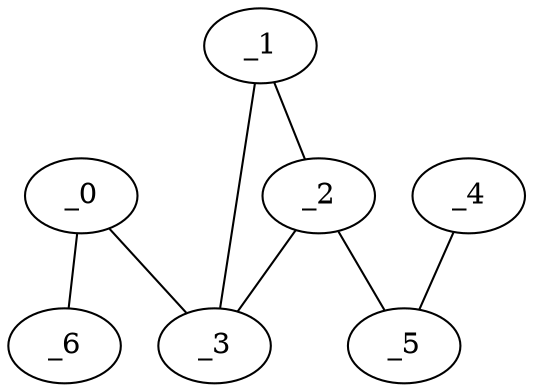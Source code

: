 graph EP1_0122 {
	_0	 [x="2.24",
		y="2.75"];
	_3	 [x="0.214119",
		y="3.05286"];
	_0 -- _3;
	_6	 [x="2.07404",
		y="0.88411"];
	_0 -- _6;
	_1	 [x="2.28223",
		y="0.69557"];
	_2	 [x="0.923461",
		y="0.598383"];
	_1 -- _2;
	_1 -- _3;
	_2 -- _3;
	_5	 [x="1.77611",
		y="1.82852"];
	_2 -- _5;
	_4	 [x="0.536636",
		y="1.84268"];
	_4 -- _5;
}
